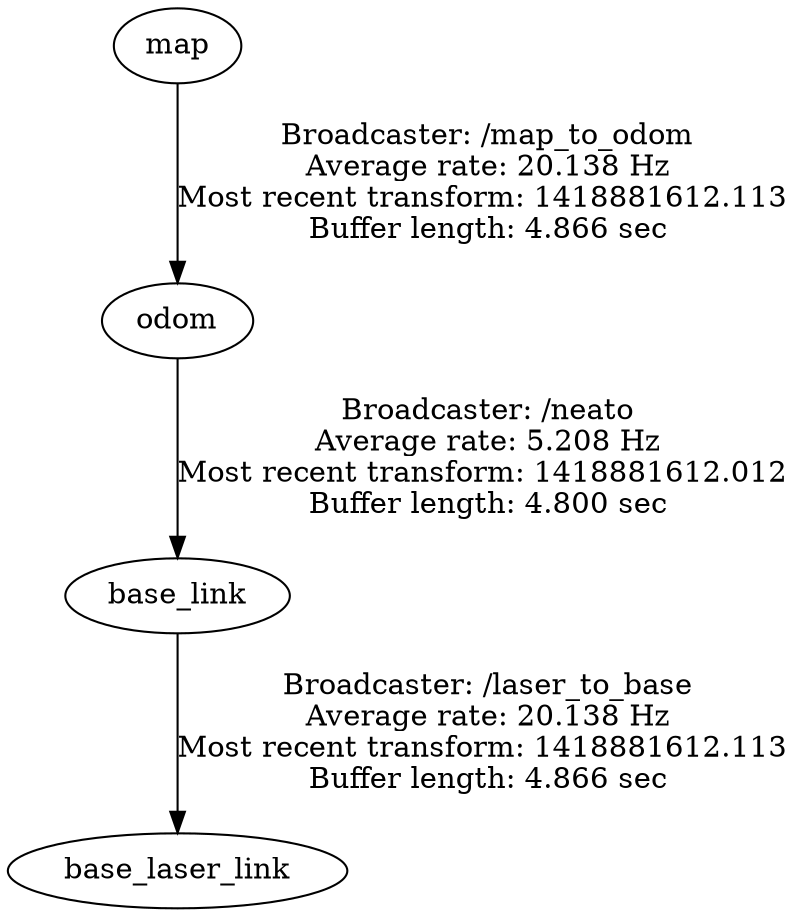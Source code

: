 digraph G {
"map" -> "odom"[label="Broadcaster: /map_to_odom\nAverage rate: 20.138 Hz\nMost recent transform: 1418881612.113 \nBuffer length: 4.866 sec\n"];
"base_link" -> "base_laser_link"[label="Broadcaster: /laser_to_base\nAverage rate: 20.138 Hz\nMost recent transform: 1418881612.113 \nBuffer length: 4.866 sec\n"];
"odom" -> "base_link"[label="Broadcaster: /neato\nAverage rate: 5.208 Hz\nMost recent transform: 1418881612.012 \nBuffer length: 4.800 sec\n"];
}